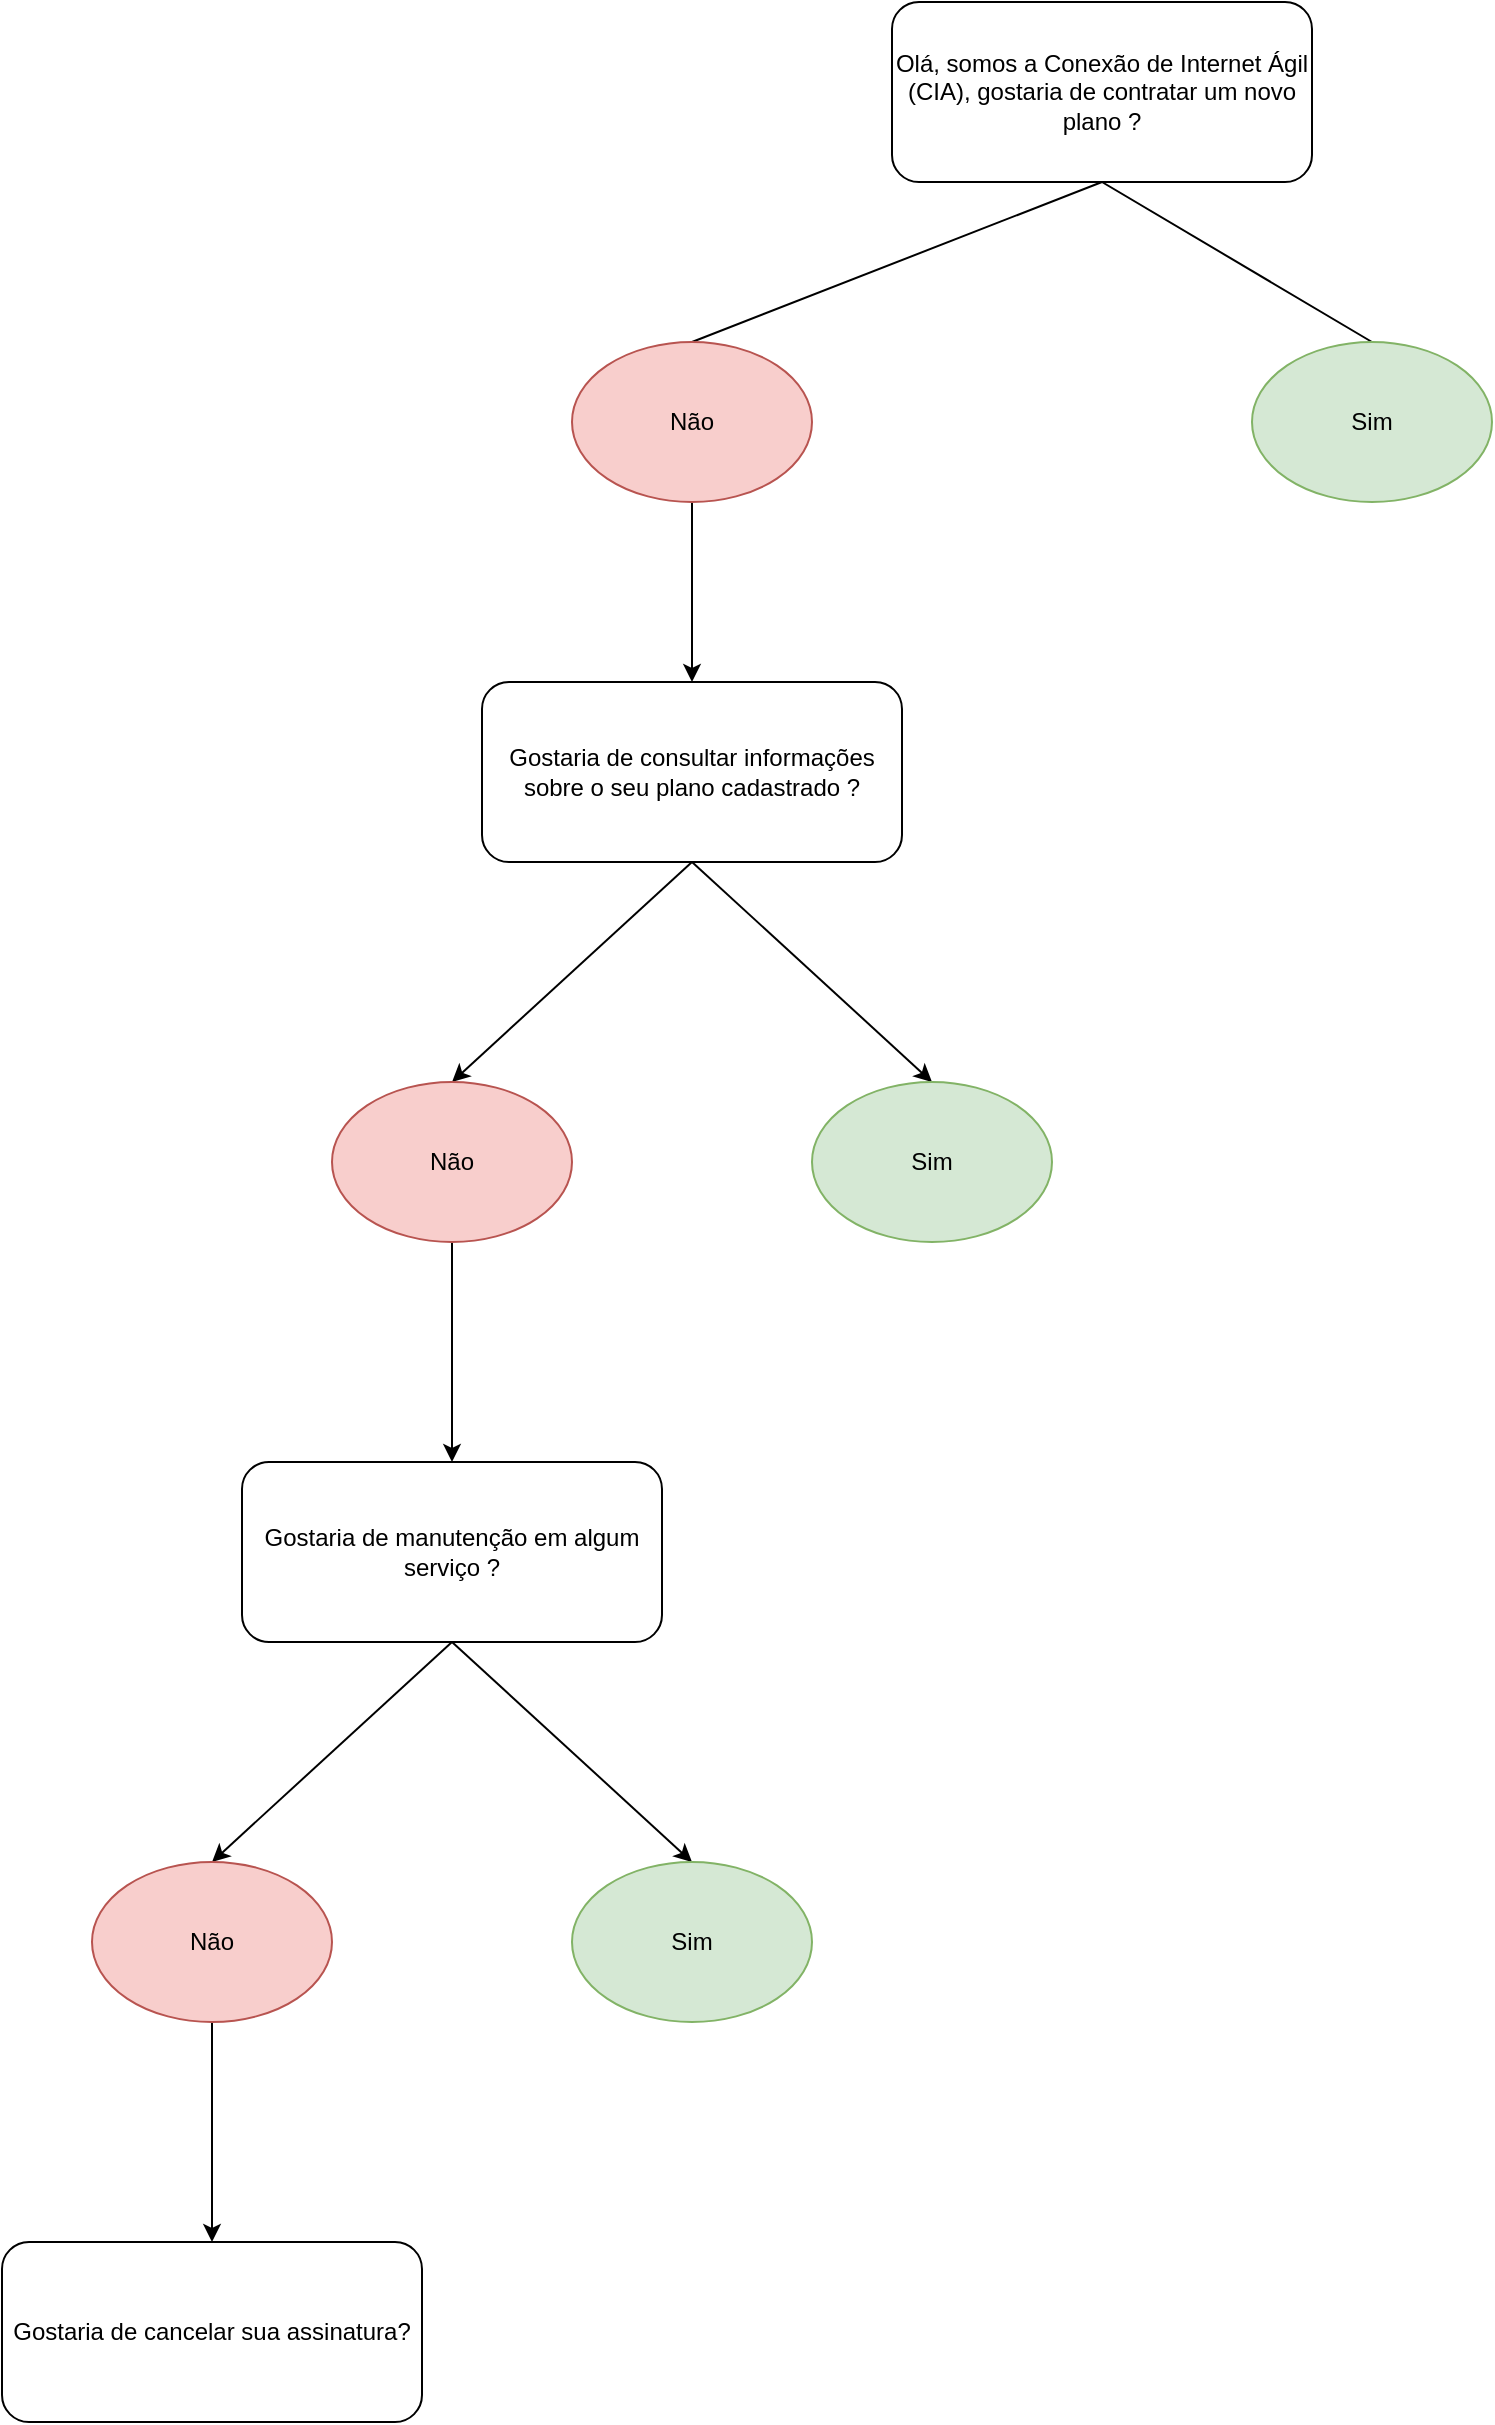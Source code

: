 <mxfile version="18.1.3" type="device" pages="2"><diagram id="U2jqEhnpbcnIzPXKPDu1" name="Página-1"><mxGraphModel dx="1695" dy="555" grid="1" gridSize="10" guides="1" tooltips="1" connect="1" arrows="1" fold="1" page="1" pageScale="1" pageWidth="827" pageHeight="1169" math="0" shadow="0"><root><mxCell id="0"/><mxCell id="1" parent="0"/><mxCell id="QXsgYLppBjdfVriRMOE--5" style="edgeStyle=none;rounded=0;orthogonalLoop=1;jettySize=auto;html=1;exitX=0.5;exitY=1;exitDx=0;exitDy=0;entryX=0.5;entryY=0;entryDx=0;entryDy=0;endArrow=none;endFill=0;" parent="1" source="QXsgYLppBjdfVriRMOE--1" target="QXsgYLppBjdfVriRMOE--4" edge="1"><mxGeometry relative="1" as="geometry"/></mxCell><mxCell id="QXsgYLppBjdfVriRMOE--1" value="Olá, somos a Conexão de Internet Ágil (CIA), gostaria de contratar um novo plano ?" style="rounded=1;whiteSpace=wrap;html=1;" parent="1" vertex="1"><mxGeometry x="300" y="30" width="210" height="90" as="geometry"/></mxCell><mxCell id="QXsgYLppBjdfVriRMOE--3" style="rounded=0;orthogonalLoop=1;jettySize=auto;html=1;exitX=0.5;exitY=0;exitDx=0;exitDy=0;entryX=0.5;entryY=1;entryDx=0;entryDy=0;endArrow=none;endFill=0;" parent="1" source="QXsgYLppBjdfVriRMOE--2" target="QXsgYLppBjdfVriRMOE--1" edge="1"><mxGeometry relative="1" as="geometry"/></mxCell><mxCell id="QXsgYLppBjdfVriRMOE--17" style="edgeStyle=none;rounded=0;orthogonalLoop=1;jettySize=auto;html=1;exitX=0.5;exitY=1;exitDx=0;exitDy=0;entryX=0.5;entryY=0;entryDx=0;entryDy=0;endArrow=classic;endFill=1;" parent="1" source="QXsgYLppBjdfVriRMOE--2" target="QXsgYLppBjdfVriRMOE--25" edge="1"><mxGeometry relative="1" as="geometry"><mxPoint x="200" y="370" as="targetPoint"/></mxGeometry></mxCell><mxCell id="QXsgYLppBjdfVriRMOE--2" value="Não" style="ellipse;whiteSpace=wrap;html=1;fillColor=#f8cecc;strokeColor=#b85450;" parent="1" vertex="1"><mxGeometry x="140" y="200" width="120" height="80" as="geometry"/></mxCell><mxCell id="QXsgYLppBjdfVriRMOE--4" value="Sim" style="ellipse;whiteSpace=wrap;html=1;fillColor=#d5e8d4;strokeColor=#82b366;" parent="1" vertex="1"><mxGeometry x="480" y="200" width="120" height="80" as="geometry"/></mxCell><mxCell id="QXsgYLppBjdfVriRMOE--20" style="edgeStyle=none;rounded=0;orthogonalLoop=1;jettySize=auto;html=1;exitX=0.5;exitY=1;exitDx=0;exitDy=0;entryX=0.5;entryY=0;entryDx=0;entryDy=0;endArrow=classic;endFill=1;" parent="1" target="QXsgYLppBjdfVriRMOE--18" edge="1"><mxGeometry relative="1" as="geometry"><mxPoint x="200" y="460" as="sourcePoint"/></mxGeometry></mxCell><mxCell id="QXsgYLppBjdfVriRMOE--21" style="edgeStyle=none;rounded=0;orthogonalLoop=1;jettySize=auto;html=1;exitX=0.5;exitY=1;exitDx=0;exitDy=0;entryX=0.5;entryY=0;entryDx=0;entryDy=0;endArrow=classic;endFill=1;" parent="1" target="QXsgYLppBjdfVriRMOE--19" edge="1"><mxGeometry relative="1" as="geometry"><mxPoint x="200" y="460" as="sourcePoint"/></mxGeometry></mxCell><mxCell id="QXsgYLppBjdfVriRMOE--18" value="Sim" style="ellipse;whiteSpace=wrap;html=1;fillColor=#d5e8d4;strokeColor=#82b366;" parent="1" vertex="1"><mxGeometry x="260" y="570" width="120" height="80" as="geometry"/></mxCell><mxCell id="QXsgYLppBjdfVriRMOE--23" style="edgeStyle=none;rounded=0;orthogonalLoop=1;jettySize=auto;html=1;exitX=0.5;exitY=1;exitDx=0;exitDy=0;entryX=0.5;entryY=0;entryDx=0;entryDy=0;endArrow=classic;endFill=1;" parent="1" source="QXsgYLppBjdfVriRMOE--19" target="QXsgYLppBjdfVriRMOE--24" edge="1"><mxGeometry relative="1" as="geometry"><mxPoint x="80" y="760" as="targetPoint"/></mxGeometry></mxCell><mxCell id="QXsgYLppBjdfVriRMOE--19" value="Não" style="ellipse;whiteSpace=wrap;html=1;fillColor=#f8cecc;strokeColor=#b85450;" parent="1" vertex="1"><mxGeometry x="20" y="570" width="120" height="80" as="geometry"/></mxCell><mxCell id="QXsgYLppBjdfVriRMOE--24" value="Gostaria de manutenção em algum serviço ?" style="rounded=1;whiteSpace=wrap;html=1;" parent="1" vertex="1"><mxGeometry x="-25" y="760" width="210" height="90" as="geometry"/></mxCell><mxCell id="QXsgYLppBjdfVriRMOE--25" value="Gostaria de consultar informações sobre o seu plano cadastrado ?" style="rounded=1;whiteSpace=wrap;html=1;" parent="1" vertex="1"><mxGeometry x="95" y="370" width="210" height="90" as="geometry"/></mxCell><mxCell id="QXsgYLppBjdfVriRMOE--26" style="edgeStyle=none;rounded=0;orthogonalLoop=1;jettySize=auto;html=1;exitX=0.5;exitY=1;exitDx=0;exitDy=0;entryX=0.5;entryY=0;entryDx=0;entryDy=0;endArrow=classic;endFill=1;" parent="1" source="QXsgYLppBjdfVriRMOE--24" target="QXsgYLppBjdfVriRMOE--28" edge="1"><mxGeometry relative="1" as="geometry"><mxPoint x="80" y="850" as="sourcePoint"/></mxGeometry></mxCell><mxCell id="QXsgYLppBjdfVriRMOE--27" style="edgeStyle=none;rounded=0;orthogonalLoop=1;jettySize=auto;html=1;exitX=0.5;exitY=1;exitDx=0;exitDy=0;entryX=0.5;entryY=0;entryDx=0;entryDy=0;endArrow=classic;endFill=1;" parent="1" source="QXsgYLppBjdfVriRMOE--24" target="QXsgYLppBjdfVriRMOE--29" edge="1"><mxGeometry relative="1" as="geometry"><mxPoint x="80" y="850" as="sourcePoint"/></mxGeometry></mxCell><mxCell id="QXsgYLppBjdfVriRMOE--28" value="Sim" style="ellipse;whiteSpace=wrap;html=1;fillColor=#d5e8d4;strokeColor=#82b366;" parent="1" vertex="1"><mxGeometry x="140" y="960" width="120" height="80" as="geometry"/></mxCell><mxCell id="QXsgYLppBjdfVriRMOE--31" style="edgeStyle=none;rounded=0;orthogonalLoop=1;jettySize=auto;html=1;exitX=0.5;exitY=1;exitDx=0;exitDy=0;entryX=0.5;entryY=0;entryDx=0;entryDy=0;endArrow=classic;endFill=1;" parent="1" source="QXsgYLppBjdfVriRMOE--29" target="QXsgYLppBjdfVriRMOE--30" edge="1"><mxGeometry relative="1" as="geometry"/></mxCell><mxCell id="QXsgYLppBjdfVriRMOE--29" value="Não" style="ellipse;whiteSpace=wrap;html=1;fillColor=#f8cecc;strokeColor=#b85450;" parent="1" vertex="1"><mxGeometry x="-100" y="960" width="120" height="80" as="geometry"/></mxCell><mxCell id="QXsgYLppBjdfVriRMOE--30" value="Gostaria de cancelar sua assinatura?" style="rounded=1;whiteSpace=wrap;html=1;" parent="1" vertex="1"><mxGeometry x="-145" y="1150" width="210" height="90" as="geometry"/></mxCell></root></mxGraphModel></diagram><diagram id="aNu7a-BltzFc3Zrq1iZg" name="Página-2"><mxGraphModel dx="1695" dy="555" grid="1" gridSize="10" guides="1" tooltips="1" connect="1" arrows="1" fold="1" page="1" pageScale="1" pageWidth="827" pageHeight="1169" math="0" shadow="0"><root><mxCell id="0"/><mxCell id="1" parent="0"/><mxCell id="5fNFSjWXzSw_swq-I4OC-1" style="rounded=0;orthogonalLoop=1;jettySize=auto;html=1;exitX=0.5;exitY=1;exitDx=0;exitDy=0;entryX=0.5;entryY=0;entryDx=0;entryDy=0;endArrow=none;endFill=0;" edge="1" parent="1" source="5fNFSjWXzSw_swq-I4OC-3" target="5fNFSjWXzSw_swq-I4OC-5"><mxGeometry relative="1" as="geometry"/></mxCell><mxCell id="5fNFSjWXzSw_swq-I4OC-2" style="edgeStyle=none;rounded=0;orthogonalLoop=1;jettySize=auto;html=1;exitX=0.5;exitY=1;exitDx=0;exitDy=0;entryX=0.5;entryY=0;entryDx=0;entryDy=0;endArrow=none;endFill=0;" edge="1" parent="1" source="5fNFSjWXzSw_swq-I4OC-3" target="5fNFSjWXzSw_swq-I4OC-7"><mxGeometry relative="1" as="geometry"/></mxCell><mxCell id="5fNFSjWXzSw_swq-I4OC-3" value="7 &amp;lt;= 3 + 9" style="rounded=0;whiteSpace=wrap;html=1;" vertex="1" parent="1"><mxGeometry x="-510" y="70" width="120" height="60" as="geometry"/></mxCell><mxCell id="5fNFSjWXzSw_swq-I4OC-4" style="edgeStyle=none;rounded=0;orthogonalLoop=1;jettySize=auto;html=1;exitX=0.5;exitY=1;exitDx=0;exitDy=0;entryX=0.5;entryY=0;entryDx=0;entryDy=0;endArrow=none;endFill=0;" edge="1" parent="1" source="5fNFSjWXzSw_swq-I4OC-5" target="5fNFSjWXzSw_swq-I4OC-6"><mxGeometry relative="1" as="geometry"/></mxCell><mxCell id="5fNFSjWXzSw_swq-I4OC-5" value="7 &amp;lt;= 7+0" style="rounded=0;whiteSpace=wrap;html=1;" vertex="1" parent="1"><mxGeometry x="-630" y="220" width="120" height="60" as="geometry"/></mxCell><mxCell id="5fNFSjWXzSw_swq-I4OC-6" value="7 + 0 &amp;lt;= 3 + 9" style="rounded=0;whiteSpace=wrap;html=1;" vertex="1" parent="1"><mxGeometry x="-630" y="360" width="120" height="60" as="geometry"/></mxCell><mxCell id="5fNFSjWXzSw_swq-I4OC-7" value="0 &amp;lt;= 3 ^ 7 &amp;lt;= 9 -&amp;gt; 7 + 0 &amp;lt;= 3 + 9" style="rounded=0;whiteSpace=wrap;html=1;" vertex="1" parent="1"><mxGeometry x="-390" y="240" width="210" height="60" as="geometry"/></mxCell></root></mxGraphModel></diagram></mxfile>